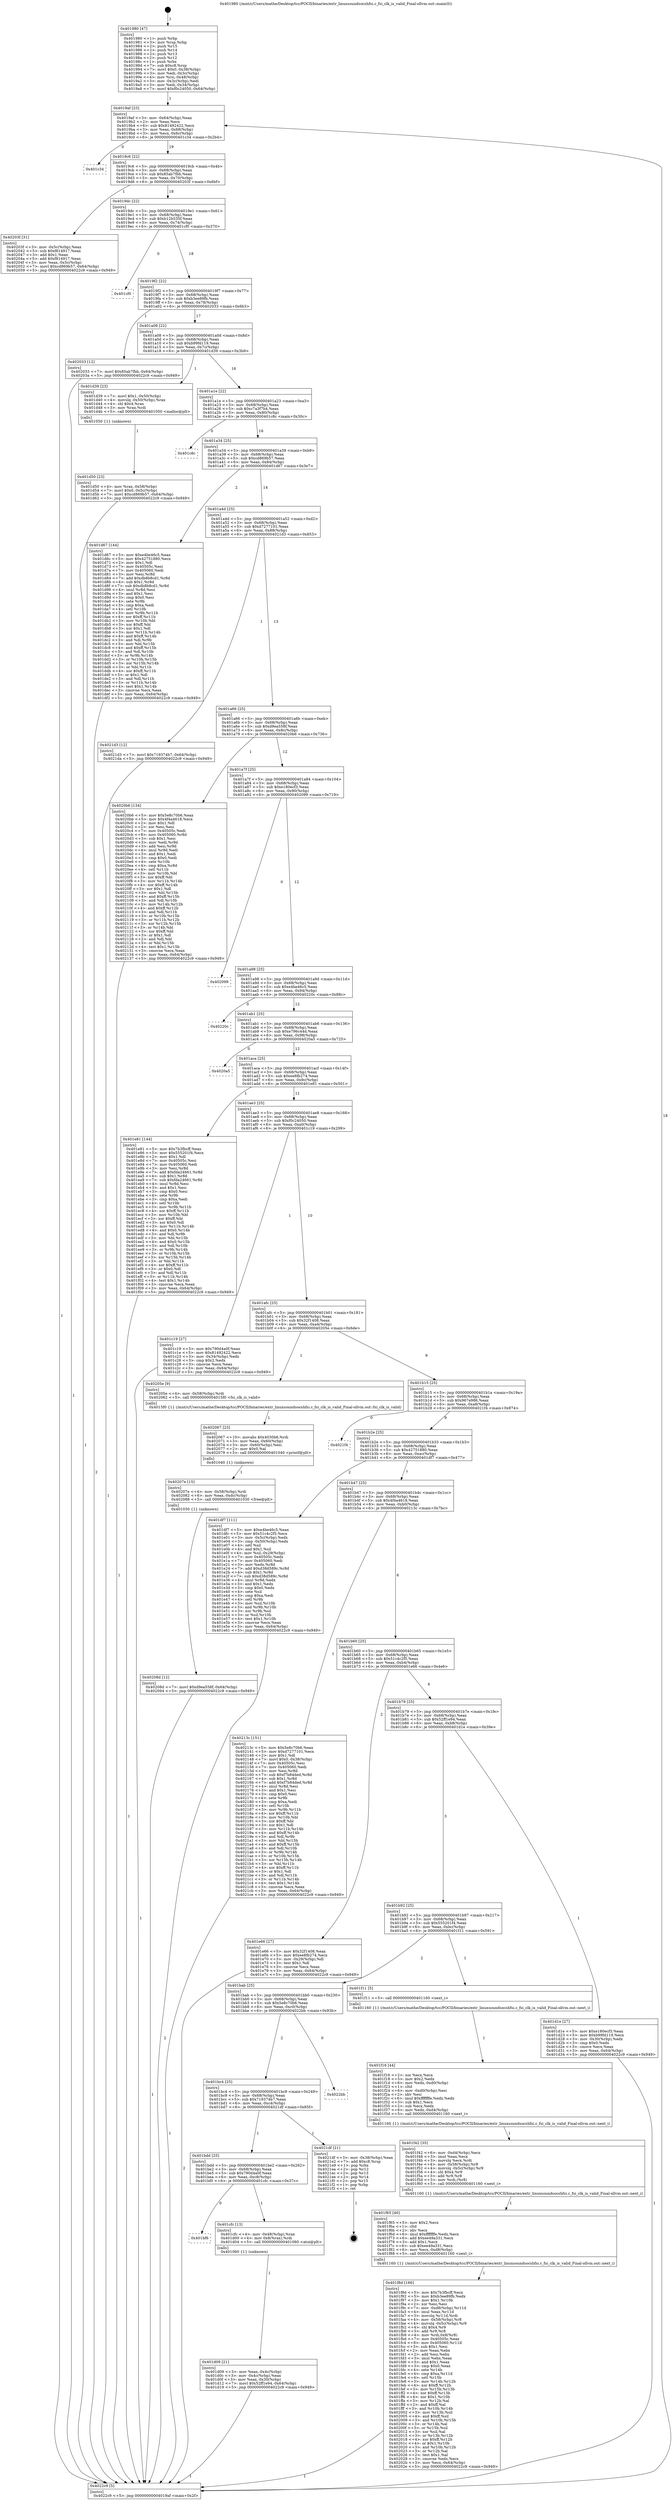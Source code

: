 digraph "0x401980" {
  label = "0x401980 (/mnt/c/Users/mathe/Desktop/tcc/POCII/binaries/extr_linuxsoundsocshfsi.c_fsi_clk_is_valid_Final-ollvm.out::main(0))"
  labelloc = "t"
  node[shape=record]

  Entry [label="",width=0.3,height=0.3,shape=circle,fillcolor=black,style=filled]
  "0x4019af" [label="{
     0x4019af [23]\l
     | [instrs]\l
     &nbsp;&nbsp;0x4019af \<+3\>: mov -0x64(%rbp),%eax\l
     &nbsp;&nbsp;0x4019b2 \<+2\>: mov %eax,%ecx\l
     &nbsp;&nbsp;0x4019b4 \<+6\>: sub $0x81492422,%ecx\l
     &nbsp;&nbsp;0x4019ba \<+3\>: mov %eax,-0x68(%rbp)\l
     &nbsp;&nbsp;0x4019bd \<+3\>: mov %ecx,-0x6c(%rbp)\l
     &nbsp;&nbsp;0x4019c0 \<+6\>: je 0000000000401c34 \<main+0x2b4\>\l
  }"]
  "0x401c34" [label="{
     0x401c34\l
  }", style=dashed]
  "0x4019c6" [label="{
     0x4019c6 [22]\l
     | [instrs]\l
     &nbsp;&nbsp;0x4019c6 \<+5\>: jmp 00000000004019cb \<main+0x4b\>\l
     &nbsp;&nbsp;0x4019cb \<+3\>: mov -0x68(%rbp),%eax\l
     &nbsp;&nbsp;0x4019ce \<+5\>: sub $0x85ab7fbb,%eax\l
     &nbsp;&nbsp;0x4019d3 \<+3\>: mov %eax,-0x70(%rbp)\l
     &nbsp;&nbsp;0x4019d6 \<+6\>: je 000000000040203f \<main+0x6bf\>\l
  }"]
  Exit [label="",width=0.3,height=0.3,shape=circle,fillcolor=black,style=filled,peripheries=2]
  "0x40203f" [label="{
     0x40203f [31]\l
     | [instrs]\l
     &nbsp;&nbsp;0x40203f \<+3\>: mov -0x5c(%rbp),%eax\l
     &nbsp;&nbsp;0x402042 \<+5\>: sub $0xf814917,%eax\l
     &nbsp;&nbsp;0x402047 \<+3\>: add $0x1,%eax\l
     &nbsp;&nbsp;0x40204a \<+5\>: add $0xf814917,%eax\l
     &nbsp;&nbsp;0x40204f \<+3\>: mov %eax,-0x5c(%rbp)\l
     &nbsp;&nbsp;0x402052 \<+7\>: movl $0xcd869b57,-0x64(%rbp)\l
     &nbsp;&nbsp;0x402059 \<+5\>: jmp 00000000004022c9 \<main+0x949\>\l
  }"]
  "0x4019dc" [label="{
     0x4019dc [22]\l
     | [instrs]\l
     &nbsp;&nbsp;0x4019dc \<+5\>: jmp 00000000004019e1 \<main+0x61\>\l
     &nbsp;&nbsp;0x4019e1 \<+3\>: mov -0x68(%rbp),%eax\l
     &nbsp;&nbsp;0x4019e4 \<+5\>: sub $0xb12b535f,%eax\l
     &nbsp;&nbsp;0x4019e9 \<+3\>: mov %eax,-0x74(%rbp)\l
     &nbsp;&nbsp;0x4019ec \<+6\>: je 0000000000401cf0 \<main+0x370\>\l
  }"]
  "0x40208d" [label="{
     0x40208d [12]\l
     | [instrs]\l
     &nbsp;&nbsp;0x40208d \<+7\>: movl $0xd9ea558f,-0x64(%rbp)\l
     &nbsp;&nbsp;0x402094 \<+5\>: jmp 00000000004022c9 \<main+0x949\>\l
  }"]
  "0x401cf0" [label="{
     0x401cf0\l
  }", style=dashed]
  "0x4019f2" [label="{
     0x4019f2 [22]\l
     | [instrs]\l
     &nbsp;&nbsp;0x4019f2 \<+5\>: jmp 00000000004019f7 \<main+0x77\>\l
     &nbsp;&nbsp;0x4019f7 \<+3\>: mov -0x68(%rbp),%eax\l
     &nbsp;&nbsp;0x4019fa \<+5\>: sub $0xb3ee89fb,%eax\l
     &nbsp;&nbsp;0x4019ff \<+3\>: mov %eax,-0x78(%rbp)\l
     &nbsp;&nbsp;0x401a02 \<+6\>: je 0000000000402033 \<main+0x6b3\>\l
  }"]
  "0x40207e" [label="{
     0x40207e [15]\l
     | [instrs]\l
     &nbsp;&nbsp;0x40207e \<+4\>: mov -0x58(%rbp),%rdi\l
     &nbsp;&nbsp;0x402082 \<+6\>: mov %eax,-0xdc(%rbp)\l
     &nbsp;&nbsp;0x402088 \<+5\>: call 0000000000401030 \<free@plt\>\l
     | [calls]\l
     &nbsp;&nbsp;0x401030 \{1\} (unknown)\l
  }"]
  "0x402033" [label="{
     0x402033 [12]\l
     | [instrs]\l
     &nbsp;&nbsp;0x402033 \<+7\>: movl $0x85ab7fbb,-0x64(%rbp)\l
     &nbsp;&nbsp;0x40203a \<+5\>: jmp 00000000004022c9 \<main+0x949\>\l
  }"]
  "0x401a08" [label="{
     0x401a08 [22]\l
     | [instrs]\l
     &nbsp;&nbsp;0x401a08 \<+5\>: jmp 0000000000401a0d \<main+0x8d\>\l
     &nbsp;&nbsp;0x401a0d \<+3\>: mov -0x68(%rbp),%eax\l
     &nbsp;&nbsp;0x401a10 \<+5\>: sub $0xb99fd119,%eax\l
     &nbsp;&nbsp;0x401a15 \<+3\>: mov %eax,-0x7c(%rbp)\l
     &nbsp;&nbsp;0x401a18 \<+6\>: je 0000000000401d39 \<main+0x3b9\>\l
  }"]
  "0x402067" [label="{
     0x402067 [23]\l
     | [instrs]\l
     &nbsp;&nbsp;0x402067 \<+10\>: movabs $0x4030b6,%rdi\l
     &nbsp;&nbsp;0x402071 \<+3\>: mov %eax,-0x60(%rbp)\l
     &nbsp;&nbsp;0x402074 \<+3\>: mov -0x60(%rbp),%esi\l
     &nbsp;&nbsp;0x402077 \<+2\>: mov $0x0,%al\l
     &nbsp;&nbsp;0x402079 \<+5\>: call 0000000000401040 \<printf@plt\>\l
     | [calls]\l
     &nbsp;&nbsp;0x401040 \{1\} (unknown)\l
  }"]
  "0x401d39" [label="{
     0x401d39 [23]\l
     | [instrs]\l
     &nbsp;&nbsp;0x401d39 \<+7\>: movl $0x1,-0x50(%rbp)\l
     &nbsp;&nbsp;0x401d40 \<+4\>: movslq -0x50(%rbp),%rax\l
     &nbsp;&nbsp;0x401d44 \<+4\>: shl $0x4,%rax\l
     &nbsp;&nbsp;0x401d48 \<+3\>: mov %rax,%rdi\l
     &nbsp;&nbsp;0x401d4b \<+5\>: call 0000000000401050 \<malloc@plt\>\l
     | [calls]\l
     &nbsp;&nbsp;0x401050 \{1\} (unknown)\l
  }"]
  "0x401a1e" [label="{
     0x401a1e [22]\l
     | [instrs]\l
     &nbsp;&nbsp;0x401a1e \<+5\>: jmp 0000000000401a23 \<main+0xa3\>\l
     &nbsp;&nbsp;0x401a23 \<+3\>: mov -0x68(%rbp),%eax\l
     &nbsp;&nbsp;0x401a26 \<+5\>: sub $0xc7a3f7b4,%eax\l
     &nbsp;&nbsp;0x401a2b \<+3\>: mov %eax,-0x80(%rbp)\l
     &nbsp;&nbsp;0x401a2e \<+6\>: je 0000000000401c8c \<main+0x30c\>\l
  }"]
  "0x401f8d" [label="{
     0x401f8d [166]\l
     | [instrs]\l
     &nbsp;&nbsp;0x401f8d \<+5\>: mov $0x7b3fbcff,%ecx\l
     &nbsp;&nbsp;0x401f92 \<+5\>: mov $0xb3ee89fb,%edx\l
     &nbsp;&nbsp;0x401f97 \<+3\>: mov $0x1,%r10b\l
     &nbsp;&nbsp;0x401f9a \<+2\>: xor %esi,%esi\l
     &nbsp;&nbsp;0x401f9c \<+7\>: mov -0xd8(%rbp),%r11d\l
     &nbsp;&nbsp;0x401fa3 \<+4\>: imul %eax,%r11d\l
     &nbsp;&nbsp;0x401fa7 \<+3\>: movslq %r11d,%rdi\l
     &nbsp;&nbsp;0x401faa \<+4\>: mov -0x58(%rbp),%r8\l
     &nbsp;&nbsp;0x401fae \<+4\>: movslq -0x5c(%rbp),%r9\l
     &nbsp;&nbsp;0x401fb2 \<+4\>: shl $0x4,%r9\l
     &nbsp;&nbsp;0x401fb6 \<+3\>: add %r9,%r8\l
     &nbsp;&nbsp;0x401fb9 \<+4\>: mov %rdi,0x8(%r8)\l
     &nbsp;&nbsp;0x401fbd \<+7\>: mov 0x40505c,%eax\l
     &nbsp;&nbsp;0x401fc4 \<+8\>: mov 0x405060,%r11d\l
     &nbsp;&nbsp;0x401fcc \<+3\>: sub $0x1,%esi\l
     &nbsp;&nbsp;0x401fcf \<+2\>: mov %eax,%ebx\l
     &nbsp;&nbsp;0x401fd1 \<+2\>: add %esi,%ebx\l
     &nbsp;&nbsp;0x401fd3 \<+3\>: imul %ebx,%eax\l
     &nbsp;&nbsp;0x401fd6 \<+3\>: and $0x1,%eax\l
     &nbsp;&nbsp;0x401fd9 \<+3\>: cmp $0x0,%eax\l
     &nbsp;&nbsp;0x401fdc \<+4\>: sete %r14b\l
     &nbsp;&nbsp;0x401fe0 \<+4\>: cmp $0xa,%r11d\l
     &nbsp;&nbsp;0x401fe4 \<+4\>: setl %r15b\l
     &nbsp;&nbsp;0x401fe8 \<+3\>: mov %r14b,%r12b\l
     &nbsp;&nbsp;0x401feb \<+4\>: xor $0xff,%r12b\l
     &nbsp;&nbsp;0x401fef \<+3\>: mov %r15b,%r13b\l
     &nbsp;&nbsp;0x401ff2 \<+4\>: xor $0xff,%r13b\l
     &nbsp;&nbsp;0x401ff6 \<+4\>: xor $0x1,%r10b\l
     &nbsp;&nbsp;0x401ffa \<+3\>: mov %r12b,%al\l
     &nbsp;&nbsp;0x401ffd \<+2\>: and $0xff,%al\l
     &nbsp;&nbsp;0x401fff \<+3\>: and %r10b,%r14b\l
     &nbsp;&nbsp;0x402002 \<+3\>: mov %r13b,%sil\l
     &nbsp;&nbsp;0x402005 \<+4\>: and $0xff,%sil\l
     &nbsp;&nbsp;0x402009 \<+3\>: and %r10b,%r15b\l
     &nbsp;&nbsp;0x40200c \<+3\>: or %r14b,%al\l
     &nbsp;&nbsp;0x40200f \<+3\>: or %r15b,%sil\l
     &nbsp;&nbsp;0x402012 \<+3\>: xor %sil,%al\l
     &nbsp;&nbsp;0x402015 \<+3\>: or %r13b,%r12b\l
     &nbsp;&nbsp;0x402018 \<+4\>: xor $0xff,%r12b\l
     &nbsp;&nbsp;0x40201c \<+4\>: or $0x1,%r10b\l
     &nbsp;&nbsp;0x402020 \<+3\>: and %r10b,%r12b\l
     &nbsp;&nbsp;0x402023 \<+3\>: or %r12b,%al\l
     &nbsp;&nbsp;0x402026 \<+2\>: test $0x1,%al\l
     &nbsp;&nbsp;0x402028 \<+3\>: cmovne %edx,%ecx\l
     &nbsp;&nbsp;0x40202b \<+3\>: mov %ecx,-0x64(%rbp)\l
     &nbsp;&nbsp;0x40202e \<+5\>: jmp 00000000004022c9 \<main+0x949\>\l
  }"]
  "0x401c8c" [label="{
     0x401c8c\l
  }", style=dashed]
  "0x401a34" [label="{
     0x401a34 [25]\l
     | [instrs]\l
     &nbsp;&nbsp;0x401a34 \<+5\>: jmp 0000000000401a39 \<main+0xb9\>\l
     &nbsp;&nbsp;0x401a39 \<+3\>: mov -0x68(%rbp),%eax\l
     &nbsp;&nbsp;0x401a3c \<+5\>: sub $0xcd869b57,%eax\l
     &nbsp;&nbsp;0x401a41 \<+6\>: mov %eax,-0x84(%rbp)\l
     &nbsp;&nbsp;0x401a47 \<+6\>: je 0000000000401d67 \<main+0x3e7\>\l
  }"]
  "0x401f65" [label="{
     0x401f65 [40]\l
     | [instrs]\l
     &nbsp;&nbsp;0x401f65 \<+5\>: mov $0x2,%ecx\l
     &nbsp;&nbsp;0x401f6a \<+1\>: cltd\l
     &nbsp;&nbsp;0x401f6b \<+2\>: idiv %ecx\l
     &nbsp;&nbsp;0x401f6d \<+6\>: imul $0xfffffffe,%edx,%ecx\l
     &nbsp;&nbsp;0x401f73 \<+6\>: add $0xee49a331,%ecx\l
     &nbsp;&nbsp;0x401f79 \<+3\>: add $0x1,%ecx\l
     &nbsp;&nbsp;0x401f7c \<+6\>: sub $0xee49a331,%ecx\l
     &nbsp;&nbsp;0x401f82 \<+6\>: mov %ecx,-0xd8(%rbp)\l
     &nbsp;&nbsp;0x401f88 \<+5\>: call 0000000000401160 \<next_i\>\l
     | [calls]\l
     &nbsp;&nbsp;0x401160 \{1\} (/mnt/c/Users/mathe/Desktop/tcc/POCII/binaries/extr_linuxsoundsocshfsi.c_fsi_clk_is_valid_Final-ollvm.out::next_i)\l
  }"]
  "0x401d67" [label="{
     0x401d67 [144]\l
     | [instrs]\l
     &nbsp;&nbsp;0x401d67 \<+5\>: mov $0xe4be46c5,%eax\l
     &nbsp;&nbsp;0x401d6c \<+5\>: mov $0x42751880,%ecx\l
     &nbsp;&nbsp;0x401d71 \<+2\>: mov $0x1,%dl\l
     &nbsp;&nbsp;0x401d73 \<+7\>: mov 0x40505c,%esi\l
     &nbsp;&nbsp;0x401d7a \<+7\>: mov 0x405060,%edi\l
     &nbsp;&nbsp;0x401d81 \<+3\>: mov %esi,%r8d\l
     &nbsp;&nbsp;0x401d84 \<+7\>: add $0xdb8b8cd1,%r8d\l
     &nbsp;&nbsp;0x401d8b \<+4\>: sub $0x1,%r8d\l
     &nbsp;&nbsp;0x401d8f \<+7\>: sub $0xdb8b8cd1,%r8d\l
     &nbsp;&nbsp;0x401d96 \<+4\>: imul %r8d,%esi\l
     &nbsp;&nbsp;0x401d9a \<+3\>: and $0x1,%esi\l
     &nbsp;&nbsp;0x401d9d \<+3\>: cmp $0x0,%esi\l
     &nbsp;&nbsp;0x401da0 \<+4\>: sete %r9b\l
     &nbsp;&nbsp;0x401da4 \<+3\>: cmp $0xa,%edi\l
     &nbsp;&nbsp;0x401da7 \<+4\>: setl %r10b\l
     &nbsp;&nbsp;0x401dab \<+3\>: mov %r9b,%r11b\l
     &nbsp;&nbsp;0x401dae \<+4\>: xor $0xff,%r11b\l
     &nbsp;&nbsp;0x401db2 \<+3\>: mov %r10b,%bl\l
     &nbsp;&nbsp;0x401db5 \<+3\>: xor $0xff,%bl\l
     &nbsp;&nbsp;0x401db8 \<+3\>: xor $0x1,%dl\l
     &nbsp;&nbsp;0x401dbb \<+3\>: mov %r11b,%r14b\l
     &nbsp;&nbsp;0x401dbe \<+4\>: and $0xff,%r14b\l
     &nbsp;&nbsp;0x401dc2 \<+3\>: and %dl,%r9b\l
     &nbsp;&nbsp;0x401dc5 \<+3\>: mov %bl,%r15b\l
     &nbsp;&nbsp;0x401dc8 \<+4\>: and $0xff,%r15b\l
     &nbsp;&nbsp;0x401dcc \<+3\>: and %dl,%r10b\l
     &nbsp;&nbsp;0x401dcf \<+3\>: or %r9b,%r14b\l
     &nbsp;&nbsp;0x401dd2 \<+3\>: or %r10b,%r15b\l
     &nbsp;&nbsp;0x401dd5 \<+3\>: xor %r15b,%r14b\l
     &nbsp;&nbsp;0x401dd8 \<+3\>: or %bl,%r11b\l
     &nbsp;&nbsp;0x401ddb \<+4\>: xor $0xff,%r11b\l
     &nbsp;&nbsp;0x401ddf \<+3\>: or $0x1,%dl\l
     &nbsp;&nbsp;0x401de2 \<+3\>: and %dl,%r11b\l
     &nbsp;&nbsp;0x401de5 \<+3\>: or %r11b,%r14b\l
     &nbsp;&nbsp;0x401de8 \<+4\>: test $0x1,%r14b\l
     &nbsp;&nbsp;0x401dec \<+3\>: cmovne %ecx,%eax\l
     &nbsp;&nbsp;0x401def \<+3\>: mov %eax,-0x64(%rbp)\l
     &nbsp;&nbsp;0x401df2 \<+5\>: jmp 00000000004022c9 \<main+0x949\>\l
  }"]
  "0x401a4d" [label="{
     0x401a4d [25]\l
     | [instrs]\l
     &nbsp;&nbsp;0x401a4d \<+5\>: jmp 0000000000401a52 \<main+0xd2\>\l
     &nbsp;&nbsp;0x401a52 \<+3\>: mov -0x68(%rbp),%eax\l
     &nbsp;&nbsp;0x401a55 \<+5\>: sub $0xd7277101,%eax\l
     &nbsp;&nbsp;0x401a5a \<+6\>: mov %eax,-0x88(%rbp)\l
     &nbsp;&nbsp;0x401a60 \<+6\>: je 00000000004021d3 \<main+0x853\>\l
  }"]
  "0x401f42" [label="{
     0x401f42 [35]\l
     | [instrs]\l
     &nbsp;&nbsp;0x401f42 \<+6\>: mov -0xd4(%rbp),%ecx\l
     &nbsp;&nbsp;0x401f48 \<+3\>: imul %eax,%ecx\l
     &nbsp;&nbsp;0x401f4b \<+3\>: movslq %ecx,%rdi\l
     &nbsp;&nbsp;0x401f4e \<+4\>: mov -0x58(%rbp),%r8\l
     &nbsp;&nbsp;0x401f52 \<+4\>: movslq -0x5c(%rbp),%r9\l
     &nbsp;&nbsp;0x401f56 \<+4\>: shl $0x4,%r9\l
     &nbsp;&nbsp;0x401f5a \<+3\>: add %r9,%r8\l
     &nbsp;&nbsp;0x401f5d \<+3\>: mov %rdi,(%r8)\l
     &nbsp;&nbsp;0x401f60 \<+5\>: call 0000000000401160 \<next_i\>\l
     | [calls]\l
     &nbsp;&nbsp;0x401160 \{1\} (/mnt/c/Users/mathe/Desktop/tcc/POCII/binaries/extr_linuxsoundsocshfsi.c_fsi_clk_is_valid_Final-ollvm.out::next_i)\l
  }"]
  "0x4021d3" [label="{
     0x4021d3 [12]\l
     | [instrs]\l
     &nbsp;&nbsp;0x4021d3 \<+7\>: movl $0x719374b7,-0x64(%rbp)\l
     &nbsp;&nbsp;0x4021da \<+5\>: jmp 00000000004022c9 \<main+0x949\>\l
  }"]
  "0x401a66" [label="{
     0x401a66 [25]\l
     | [instrs]\l
     &nbsp;&nbsp;0x401a66 \<+5\>: jmp 0000000000401a6b \<main+0xeb\>\l
     &nbsp;&nbsp;0x401a6b \<+3\>: mov -0x68(%rbp),%eax\l
     &nbsp;&nbsp;0x401a6e \<+5\>: sub $0xd9ea558f,%eax\l
     &nbsp;&nbsp;0x401a73 \<+6\>: mov %eax,-0x8c(%rbp)\l
     &nbsp;&nbsp;0x401a79 \<+6\>: je 00000000004020b6 \<main+0x736\>\l
  }"]
  "0x401f16" [label="{
     0x401f16 [44]\l
     | [instrs]\l
     &nbsp;&nbsp;0x401f16 \<+2\>: xor %ecx,%ecx\l
     &nbsp;&nbsp;0x401f18 \<+5\>: mov $0x2,%edx\l
     &nbsp;&nbsp;0x401f1d \<+6\>: mov %edx,-0xd0(%rbp)\l
     &nbsp;&nbsp;0x401f23 \<+1\>: cltd\l
     &nbsp;&nbsp;0x401f24 \<+6\>: mov -0xd0(%rbp),%esi\l
     &nbsp;&nbsp;0x401f2a \<+2\>: idiv %esi\l
     &nbsp;&nbsp;0x401f2c \<+6\>: imul $0xfffffffe,%edx,%edx\l
     &nbsp;&nbsp;0x401f32 \<+3\>: sub $0x1,%ecx\l
     &nbsp;&nbsp;0x401f35 \<+2\>: sub %ecx,%edx\l
     &nbsp;&nbsp;0x401f37 \<+6\>: mov %edx,-0xd4(%rbp)\l
     &nbsp;&nbsp;0x401f3d \<+5\>: call 0000000000401160 \<next_i\>\l
     | [calls]\l
     &nbsp;&nbsp;0x401160 \{1\} (/mnt/c/Users/mathe/Desktop/tcc/POCII/binaries/extr_linuxsoundsocshfsi.c_fsi_clk_is_valid_Final-ollvm.out::next_i)\l
  }"]
  "0x4020b6" [label="{
     0x4020b6 [134]\l
     | [instrs]\l
     &nbsp;&nbsp;0x4020b6 \<+5\>: mov $0x5e8c70b6,%eax\l
     &nbsp;&nbsp;0x4020bb \<+5\>: mov $0x4f4a4618,%ecx\l
     &nbsp;&nbsp;0x4020c0 \<+2\>: mov $0x1,%dl\l
     &nbsp;&nbsp;0x4020c2 \<+2\>: xor %esi,%esi\l
     &nbsp;&nbsp;0x4020c4 \<+7\>: mov 0x40505c,%edi\l
     &nbsp;&nbsp;0x4020cb \<+8\>: mov 0x405060,%r8d\l
     &nbsp;&nbsp;0x4020d3 \<+3\>: sub $0x1,%esi\l
     &nbsp;&nbsp;0x4020d6 \<+3\>: mov %edi,%r9d\l
     &nbsp;&nbsp;0x4020d9 \<+3\>: add %esi,%r9d\l
     &nbsp;&nbsp;0x4020dc \<+4\>: imul %r9d,%edi\l
     &nbsp;&nbsp;0x4020e0 \<+3\>: and $0x1,%edi\l
     &nbsp;&nbsp;0x4020e3 \<+3\>: cmp $0x0,%edi\l
     &nbsp;&nbsp;0x4020e6 \<+4\>: sete %r10b\l
     &nbsp;&nbsp;0x4020ea \<+4\>: cmp $0xa,%r8d\l
     &nbsp;&nbsp;0x4020ee \<+4\>: setl %r11b\l
     &nbsp;&nbsp;0x4020f2 \<+3\>: mov %r10b,%bl\l
     &nbsp;&nbsp;0x4020f5 \<+3\>: xor $0xff,%bl\l
     &nbsp;&nbsp;0x4020f8 \<+3\>: mov %r11b,%r14b\l
     &nbsp;&nbsp;0x4020fb \<+4\>: xor $0xff,%r14b\l
     &nbsp;&nbsp;0x4020ff \<+3\>: xor $0x1,%dl\l
     &nbsp;&nbsp;0x402102 \<+3\>: mov %bl,%r15b\l
     &nbsp;&nbsp;0x402105 \<+4\>: and $0xff,%r15b\l
     &nbsp;&nbsp;0x402109 \<+3\>: and %dl,%r10b\l
     &nbsp;&nbsp;0x40210c \<+3\>: mov %r14b,%r12b\l
     &nbsp;&nbsp;0x40210f \<+4\>: and $0xff,%r12b\l
     &nbsp;&nbsp;0x402113 \<+3\>: and %dl,%r11b\l
     &nbsp;&nbsp;0x402116 \<+3\>: or %r10b,%r15b\l
     &nbsp;&nbsp;0x402119 \<+3\>: or %r11b,%r12b\l
     &nbsp;&nbsp;0x40211c \<+3\>: xor %r12b,%r15b\l
     &nbsp;&nbsp;0x40211f \<+3\>: or %r14b,%bl\l
     &nbsp;&nbsp;0x402122 \<+3\>: xor $0xff,%bl\l
     &nbsp;&nbsp;0x402125 \<+3\>: or $0x1,%dl\l
     &nbsp;&nbsp;0x402128 \<+2\>: and %dl,%bl\l
     &nbsp;&nbsp;0x40212a \<+3\>: or %bl,%r15b\l
     &nbsp;&nbsp;0x40212d \<+4\>: test $0x1,%r15b\l
     &nbsp;&nbsp;0x402131 \<+3\>: cmovne %ecx,%eax\l
     &nbsp;&nbsp;0x402134 \<+3\>: mov %eax,-0x64(%rbp)\l
     &nbsp;&nbsp;0x402137 \<+5\>: jmp 00000000004022c9 \<main+0x949\>\l
  }"]
  "0x401a7f" [label="{
     0x401a7f [25]\l
     | [instrs]\l
     &nbsp;&nbsp;0x401a7f \<+5\>: jmp 0000000000401a84 \<main+0x104\>\l
     &nbsp;&nbsp;0x401a84 \<+3\>: mov -0x68(%rbp),%eax\l
     &nbsp;&nbsp;0x401a87 \<+5\>: sub $0xe180ecf3,%eax\l
     &nbsp;&nbsp;0x401a8c \<+6\>: mov %eax,-0x90(%rbp)\l
     &nbsp;&nbsp;0x401a92 \<+6\>: je 0000000000402099 \<main+0x719\>\l
  }"]
  "0x401d50" [label="{
     0x401d50 [23]\l
     | [instrs]\l
     &nbsp;&nbsp;0x401d50 \<+4\>: mov %rax,-0x58(%rbp)\l
     &nbsp;&nbsp;0x401d54 \<+7\>: movl $0x0,-0x5c(%rbp)\l
     &nbsp;&nbsp;0x401d5b \<+7\>: movl $0xcd869b57,-0x64(%rbp)\l
     &nbsp;&nbsp;0x401d62 \<+5\>: jmp 00000000004022c9 \<main+0x949\>\l
  }"]
  "0x402099" [label="{
     0x402099\l
  }", style=dashed]
  "0x401a98" [label="{
     0x401a98 [25]\l
     | [instrs]\l
     &nbsp;&nbsp;0x401a98 \<+5\>: jmp 0000000000401a9d \<main+0x11d\>\l
     &nbsp;&nbsp;0x401a9d \<+3\>: mov -0x68(%rbp),%eax\l
     &nbsp;&nbsp;0x401aa0 \<+5\>: sub $0xe4be46c5,%eax\l
     &nbsp;&nbsp;0x401aa5 \<+6\>: mov %eax,-0x94(%rbp)\l
     &nbsp;&nbsp;0x401aab \<+6\>: je 000000000040220c \<main+0x88c\>\l
  }"]
  "0x401d09" [label="{
     0x401d09 [21]\l
     | [instrs]\l
     &nbsp;&nbsp;0x401d09 \<+3\>: mov %eax,-0x4c(%rbp)\l
     &nbsp;&nbsp;0x401d0c \<+3\>: mov -0x4c(%rbp),%eax\l
     &nbsp;&nbsp;0x401d0f \<+3\>: mov %eax,-0x30(%rbp)\l
     &nbsp;&nbsp;0x401d12 \<+7\>: movl $0x52ff1e94,-0x64(%rbp)\l
     &nbsp;&nbsp;0x401d19 \<+5\>: jmp 00000000004022c9 \<main+0x949\>\l
  }"]
  "0x40220c" [label="{
     0x40220c\l
  }", style=dashed]
  "0x401ab1" [label="{
     0x401ab1 [25]\l
     | [instrs]\l
     &nbsp;&nbsp;0x401ab1 \<+5\>: jmp 0000000000401ab6 \<main+0x136\>\l
     &nbsp;&nbsp;0x401ab6 \<+3\>: mov -0x68(%rbp),%eax\l
     &nbsp;&nbsp;0x401ab9 \<+5\>: sub $0xe796c44d,%eax\l
     &nbsp;&nbsp;0x401abe \<+6\>: mov %eax,-0x98(%rbp)\l
     &nbsp;&nbsp;0x401ac4 \<+6\>: je 00000000004020a5 \<main+0x725\>\l
  }"]
  "0x401bf6" [label="{
     0x401bf6\l
  }", style=dashed]
  "0x4020a5" [label="{
     0x4020a5\l
  }", style=dashed]
  "0x401aca" [label="{
     0x401aca [25]\l
     | [instrs]\l
     &nbsp;&nbsp;0x401aca \<+5\>: jmp 0000000000401acf \<main+0x14f\>\l
     &nbsp;&nbsp;0x401acf \<+3\>: mov -0x68(%rbp),%eax\l
     &nbsp;&nbsp;0x401ad2 \<+5\>: sub $0xee8fb274,%eax\l
     &nbsp;&nbsp;0x401ad7 \<+6\>: mov %eax,-0x9c(%rbp)\l
     &nbsp;&nbsp;0x401add \<+6\>: je 0000000000401e81 \<main+0x501\>\l
  }"]
  "0x401cfc" [label="{
     0x401cfc [13]\l
     | [instrs]\l
     &nbsp;&nbsp;0x401cfc \<+4\>: mov -0x48(%rbp),%rax\l
     &nbsp;&nbsp;0x401d00 \<+4\>: mov 0x8(%rax),%rdi\l
     &nbsp;&nbsp;0x401d04 \<+5\>: call 0000000000401060 \<atoi@plt\>\l
     | [calls]\l
     &nbsp;&nbsp;0x401060 \{1\} (unknown)\l
  }"]
  "0x401e81" [label="{
     0x401e81 [144]\l
     | [instrs]\l
     &nbsp;&nbsp;0x401e81 \<+5\>: mov $0x7b3fbcff,%eax\l
     &nbsp;&nbsp;0x401e86 \<+5\>: mov $0x555201f4,%ecx\l
     &nbsp;&nbsp;0x401e8b \<+2\>: mov $0x1,%dl\l
     &nbsp;&nbsp;0x401e8d \<+7\>: mov 0x40505c,%esi\l
     &nbsp;&nbsp;0x401e94 \<+7\>: mov 0x405060,%edi\l
     &nbsp;&nbsp;0x401e9b \<+3\>: mov %esi,%r8d\l
     &nbsp;&nbsp;0x401e9e \<+7\>: add $0xfda24661,%r8d\l
     &nbsp;&nbsp;0x401ea5 \<+4\>: sub $0x1,%r8d\l
     &nbsp;&nbsp;0x401ea9 \<+7\>: sub $0xfda24661,%r8d\l
     &nbsp;&nbsp;0x401eb0 \<+4\>: imul %r8d,%esi\l
     &nbsp;&nbsp;0x401eb4 \<+3\>: and $0x1,%esi\l
     &nbsp;&nbsp;0x401eb7 \<+3\>: cmp $0x0,%esi\l
     &nbsp;&nbsp;0x401eba \<+4\>: sete %r9b\l
     &nbsp;&nbsp;0x401ebe \<+3\>: cmp $0xa,%edi\l
     &nbsp;&nbsp;0x401ec1 \<+4\>: setl %r10b\l
     &nbsp;&nbsp;0x401ec5 \<+3\>: mov %r9b,%r11b\l
     &nbsp;&nbsp;0x401ec8 \<+4\>: xor $0xff,%r11b\l
     &nbsp;&nbsp;0x401ecc \<+3\>: mov %r10b,%bl\l
     &nbsp;&nbsp;0x401ecf \<+3\>: xor $0xff,%bl\l
     &nbsp;&nbsp;0x401ed2 \<+3\>: xor $0x0,%dl\l
     &nbsp;&nbsp;0x401ed5 \<+3\>: mov %r11b,%r14b\l
     &nbsp;&nbsp;0x401ed8 \<+4\>: and $0x0,%r14b\l
     &nbsp;&nbsp;0x401edc \<+3\>: and %dl,%r9b\l
     &nbsp;&nbsp;0x401edf \<+3\>: mov %bl,%r15b\l
     &nbsp;&nbsp;0x401ee2 \<+4\>: and $0x0,%r15b\l
     &nbsp;&nbsp;0x401ee6 \<+3\>: and %dl,%r10b\l
     &nbsp;&nbsp;0x401ee9 \<+3\>: or %r9b,%r14b\l
     &nbsp;&nbsp;0x401eec \<+3\>: or %r10b,%r15b\l
     &nbsp;&nbsp;0x401eef \<+3\>: xor %r15b,%r14b\l
     &nbsp;&nbsp;0x401ef2 \<+3\>: or %bl,%r11b\l
     &nbsp;&nbsp;0x401ef5 \<+4\>: xor $0xff,%r11b\l
     &nbsp;&nbsp;0x401ef9 \<+3\>: or $0x0,%dl\l
     &nbsp;&nbsp;0x401efc \<+3\>: and %dl,%r11b\l
     &nbsp;&nbsp;0x401eff \<+3\>: or %r11b,%r14b\l
     &nbsp;&nbsp;0x401f02 \<+4\>: test $0x1,%r14b\l
     &nbsp;&nbsp;0x401f06 \<+3\>: cmovne %ecx,%eax\l
     &nbsp;&nbsp;0x401f09 \<+3\>: mov %eax,-0x64(%rbp)\l
     &nbsp;&nbsp;0x401f0c \<+5\>: jmp 00000000004022c9 \<main+0x949\>\l
  }"]
  "0x401ae3" [label="{
     0x401ae3 [25]\l
     | [instrs]\l
     &nbsp;&nbsp;0x401ae3 \<+5\>: jmp 0000000000401ae8 \<main+0x168\>\l
     &nbsp;&nbsp;0x401ae8 \<+3\>: mov -0x68(%rbp),%eax\l
     &nbsp;&nbsp;0x401aeb \<+5\>: sub $0xf0c24050,%eax\l
     &nbsp;&nbsp;0x401af0 \<+6\>: mov %eax,-0xa0(%rbp)\l
     &nbsp;&nbsp;0x401af6 \<+6\>: je 0000000000401c19 \<main+0x299\>\l
  }"]
  "0x401bdd" [label="{
     0x401bdd [25]\l
     | [instrs]\l
     &nbsp;&nbsp;0x401bdd \<+5\>: jmp 0000000000401be2 \<main+0x262\>\l
     &nbsp;&nbsp;0x401be2 \<+3\>: mov -0x68(%rbp),%eax\l
     &nbsp;&nbsp;0x401be5 \<+5\>: sub $0x790d4a0f,%eax\l
     &nbsp;&nbsp;0x401bea \<+6\>: mov %eax,-0xc8(%rbp)\l
     &nbsp;&nbsp;0x401bf0 \<+6\>: je 0000000000401cfc \<main+0x37c\>\l
  }"]
  "0x401c19" [label="{
     0x401c19 [27]\l
     | [instrs]\l
     &nbsp;&nbsp;0x401c19 \<+5\>: mov $0x790d4a0f,%eax\l
     &nbsp;&nbsp;0x401c1e \<+5\>: mov $0x81492422,%ecx\l
     &nbsp;&nbsp;0x401c23 \<+3\>: mov -0x34(%rbp),%edx\l
     &nbsp;&nbsp;0x401c26 \<+3\>: cmp $0x2,%edx\l
     &nbsp;&nbsp;0x401c29 \<+3\>: cmovne %ecx,%eax\l
     &nbsp;&nbsp;0x401c2c \<+3\>: mov %eax,-0x64(%rbp)\l
     &nbsp;&nbsp;0x401c2f \<+5\>: jmp 00000000004022c9 \<main+0x949\>\l
  }"]
  "0x401afc" [label="{
     0x401afc [25]\l
     | [instrs]\l
     &nbsp;&nbsp;0x401afc \<+5\>: jmp 0000000000401b01 \<main+0x181\>\l
     &nbsp;&nbsp;0x401b01 \<+3\>: mov -0x68(%rbp),%eax\l
     &nbsp;&nbsp;0x401b04 \<+5\>: sub $0x32f1408,%eax\l
     &nbsp;&nbsp;0x401b09 \<+6\>: mov %eax,-0xa4(%rbp)\l
     &nbsp;&nbsp;0x401b0f \<+6\>: je 000000000040205e \<main+0x6de\>\l
  }"]
  "0x4022c9" [label="{
     0x4022c9 [5]\l
     | [instrs]\l
     &nbsp;&nbsp;0x4022c9 \<+5\>: jmp 00000000004019af \<main+0x2f\>\l
  }"]
  "0x401980" [label="{
     0x401980 [47]\l
     | [instrs]\l
     &nbsp;&nbsp;0x401980 \<+1\>: push %rbp\l
     &nbsp;&nbsp;0x401981 \<+3\>: mov %rsp,%rbp\l
     &nbsp;&nbsp;0x401984 \<+2\>: push %r15\l
     &nbsp;&nbsp;0x401986 \<+2\>: push %r14\l
     &nbsp;&nbsp;0x401988 \<+2\>: push %r13\l
     &nbsp;&nbsp;0x40198a \<+2\>: push %r12\l
     &nbsp;&nbsp;0x40198c \<+1\>: push %rbx\l
     &nbsp;&nbsp;0x40198d \<+7\>: sub $0xc8,%rsp\l
     &nbsp;&nbsp;0x401994 \<+7\>: movl $0x0,-0x38(%rbp)\l
     &nbsp;&nbsp;0x40199b \<+3\>: mov %edi,-0x3c(%rbp)\l
     &nbsp;&nbsp;0x40199e \<+4\>: mov %rsi,-0x48(%rbp)\l
     &nbsp;&nbsp;0x4019a2 \<+3\>: mov -0x3c(%rbp),%edi\l
     &nbsp;&nbsp;0x4019a5 \<+3\>: mov %edi,-0x34(%rbp)\l
     &nbsp;&nbsp;0x4019a8 \<+7\>: movl $0xf0c24050,-0x64(%rbp)\l
  }"]
  "0x4021df" [label="{
     0x4021df [21]\l
     | [instrs]\l
     &nbsp;&nbsp;0x4021df \<+3\>: mov -0x38(%rbp),%eax\l
     &nbsp;&nbsp;0x4021e2 \<+7\>: add $0xc8,%rsp\l
     &nbsp;&nbsp;0x4021e9 \<+1\>: pop %rbx\l
     &nbsp;&nbsp;0x4021ea \<+2\>: pop %r12\l
     &nbsp;&nbsp;0x4021ec \<+2\>: pop %r13\l
     &nbsp;&nbsp;0x4021ee \<+2\>: pop %r14\l
     &nbsp;&nbsp;0x4021f0 \<+2\>: pop %r15\l
     &nbsp;&nbsp;0x4021f2 \<+1\>: pop %rbp\l
     &nbsp;&nbsp;0x4021f3 \<+1\>: ret\l
  }"]
  "0x40205e" [label="{
     0x40205e [9]\l
     | [instrs]\l
     &nbsp;&nbsp;0x40205e \<+4\>: mov -0x58(%rbp),%rdi\l
     &nbsp;&nbsp;0x402062 \<+5\>: call 00000000004015f0 \<fsi_clk_is_valid\>\l
     | [calls]\l
     &nbsp;&nbsp;0x4015f0 \{1\} (/mnt/c/Users/mathe/Desktop/tcc/POCII/binaries/extr_linuxsoundsocshfsi.c_fsi_clk_is_valid_Final-ollvm.out::fsi_clk_is_valid)\l
  }"]
  "0x401b15" [label="{
     0x401b15 [25]\l
     | [instrs]\l
     &nbsp;&nbsp;0x401b15 \<+5\>: jmp 0000000000401b1a \<main+0x19a\>\l
     &nbsp;&nbsp;0x401b1a \<+3\>: mov -0x68(%rbp),%eax\l
     &nbsp;&nbsp;0x401b1d \<+5\>: sub $0x967e986,%eax\l
     &nbsp;&nbsp;0x401b22 \<+6\>: mov %eax,-0xa8(%rbp)\l
     &nbsp;&nbsp;0x401b28 \<+6\>: je 00000000004021f4 \<main+0x874\>\l
  }"]
  "0x401bc4" [label="{
     0x401bc4 [25]\l
     | [instrs]\l
     &nbsp;&nbsp;0x401bc4 \<+5\>: jmp 0000000000401bc9 \<main+0x249\>\l
     &nbsp;&nbsp;0x401bc9 \<+3\>: mov -0x68(%rbp),%eax\l
     &nbsp;&nbsp;0x401bcc \<+5\>: sub $0x719374b7,%eax\l
     &nbsp;&nbsp;0x401bd1 \<+6\>: mov %eax,-0xc4(%rbp)\l
     &nbsp;&nbsp;0x401bd7 \<+6\>: je 00000000004021df \<main+0x85f\>\l
  }"]
  "0x4021f4" [label="{
     0x4021f4\l
  }", style=dashed]
  "0x401b2e" [label="{
     0x401b2e [25]\l
     | [instrs]\l
     &nbsp;&nbsp;0x401b2e \<+5\>: jmp 0000000000401b33 \<main+0x1b3\>\l
     &nbsp;&nbsp;0x401b33 \<+3\>: mov -0x68(%rbp),%eax\l
     &nbsp;&nbsp;0x401b36 \<+5\>: sub $0x42751880,%eax\l
     &nbsp;&nbsp;0x401b3b \<+6\>: mov %eax,-0xac(%rbp)\l
     &nbsp;&nbsp;0x401b41 \<+6\>: je 0000000000401df7 \<main+0x477\>\l
  }"]
  "0x4022bb" [label="{
     0x4022bb\l
  }", style=dashed]
  "0x401df7" [label="{
     0x401df7 [111]\l
     | [instrs]\l
     &nbsp;&nbsp;0x401df7 \<+5\>: mov $0xe4be46c5,%eax\l
     &nbsp;&nbsp;0x401dfc \<+5\>: mov $0x51c4c2f5,%ecx\l
     &nbsp;&nbsp;0x401e01 \<+3\>: mov -0x5c(%rbp),%edx\l
     &nbsp;&nbsp;0x401e04 \<+3\>: cmp -0x50(%rbp),%edx\l
     &nbsp;&nbsp;0x401e07 \<+4\>: setl %sil\l
     &nbsp;&nbsp;0x401e0b \<+4\>: and $0x1,%sil\l
     &nbsp;&nbsp;0x401e0f \<+4\>: mov %sil,-0x29(%rbp)\l
     &nbsp;&nbsp;0x401e13 \<+7\>: mov 0x40505c,%edx\l
     &nbsp;&nbsp;0x401e1a \<+7\>: mov 0x405060,%edi\l
     &nbsp;&nbsp;0x401e21 \<+3\>: mov %edx,%r8d\l
     &nbsp;&nbsp;0x401e24 \<+7\>: add $0xd38d589c,%r8d\l
     &nbsp;&nbsp;0x401e2b \<+4\>: sub $0x1,%r8d\l
     &nbsp;&nbsp;0x401e2f \<+7\>: sub $0xd38d589c,%r8d\l
     &nbsp;&nbsp;0x401e36 \<+4\>: imul %r8d,%edx\l
     &nbsp;&nbsp;0x401e3a \<+3\>: and $0x1,%edx\l
     &nbsp;&nbsp;0x401e3d \<+3\>: cmp $0x0,%edx\l
     &nbsp;&nbsp;0x401e40 \<+4\>: sete %sil\l
     &nbsp;&nbsp;0x401e44 \<+3\>: cmp $0xa,%edi\l
     &nbsp;&nbsp;0x401e47 \<+4\>: setl %r9b\l
     &nbsp;&nbsp;0x401e4b \<+3\>: mov %sil,%r10b\l
     &nbsp;&nbsp;0x401e4e \<+3\>: and %r9b,%r10b\l
     &nbsp;&nbsp;0x401e51 \<+3\>: xor %r9b,%sil\l
     &nbsp;&nbsp;0x401e54 \<+3\>: or %sil,%r10b\l
     &nbsp;&nbsp;0x401e57 \<+4\>: test $0x1,%r10b\l
     &nbsp;&nbsp;0x401e5b \<+3\>: cmovne %ecx,%eax\l
     &nbsp;&nbsp;0x401e5e \<+3\>: mov %eax,-0x64(%rbp)\l
     &nbsp;&nbsp;0x401e61 \<+5\>: jmp 00000000004022c9 \<main+0x949\>\l
  }"]
  "0x401b47" [label="{
     0x401b47 [25]\l
     | [instrs]\l
     &nbsp;&nbsp;0x401b47 \<+5\>: jmp 0000000000401b4c \<main+0x1cc\>\l
     &nbsp;&nbsp;0x401b4c \<+3\>: mov -0x68(%rbp),%eax\l
     &nbsp;&nbsp;0x401b4f \<+5\>: sub $0x4f4a4618,%eax\l
     &nbsp;&nbsp;0x401b54 \<+6\>: mov %eax,-0xb0(%rbp)\l
     &nbsp;&nbsp;0x401b5a \<+6\>: je 000000000040213c \<main+0x7bc\>\l
  }"]
  "0x401bab" [label="{
     0x401bab [25]\l
     | [instrs]\l
     &nbsp;&nbsp;0x401bab \<+5\>: jmp 0000000000401bb0 \<main+0x230\>\l
     &nbsp;&nbsp;0x401bb0 \<+3\>: mov -0x68(%rbp),%eax\l
     &nbsp;&nbsp;0x401bb3 \<+5\>: sub $0x5e8c70b6,%eax\l
     &nbsp;&nbsp;0x401bb8 \<+6\>: mov %eax,-0xc0(%rbp)\l
     &nbsp;&nbsp;0x401bbe \<+6\>: je 00000000004022bb \<main+0x93b\>\l
  }"]
  "0x40213c" [label="{
     0x40213c [151]\l
     | [instrs]\l
     &nbsp;&nbsp;0x40213c \<+5\>: mov $0x5e8c70b6,%eax\l
     &nbsp;&nbsp;0x402141 \<+5\>: mov $0xd7277101,%ecx\l
     &nbsp;&nbsp;0x402146 \<+2\>: mov $0x1,%dl\l
     &nbsp;&nbsp;0x402148 \<+7\>: movl $0x0,-0x38(%rbp)\l
     &nbsp;&nbsp;0x40214f \<+7\>: mov 0x40505c,%esi\l
     &nbsp;&nbsp;0x402156 \<+7\>: mov 0x405060,%edi\l
     &nbsp;&nbsp;0x40215d \<+3\>: mov %esi,%r8d\l
     &nbsp;&nbsp;0x402160 \<+7\>: sub $0xf7b84ded,%r8d\l
     &nbsp;&nbsp;0x402167 \<+4\>: sub $0x1,%r8d\l
     &nbsp;&nbsp;0x40216b \<+7\>: add $0xf7b84ded,%r8d\l
     &nbsp;&nbsp;0x402172 \<+4\>: imul %r8d,%esi\l
     &nbsp;&nbsp;0x402176 \<+3\>: and $0x1,%esi\l
     &nbsp;&nbsp;0x402179 \<+3\>: cmp $0x0,%esi\l
     &nbsp;&nbsp;0x40217c \<+4\>: sete %r9b\l
     &nbsp;&nbsp;0x402180 \<+3\>: cmp $0xa,%edi\l
     &nbsp;&nbsp;0x402183 \<+4\>: setl %r10b\l
     &nbsp;&nbsp;0x402187 \<+3\>: mov %r9b,%r11b\l
     &nbsp;&nbsp;0x40218a \<+4\>: xor $0xff,%r11b\l
     &nbsp;&nbsp;0x40218e \<+3\>: mov %r10b,%bl\l
     &nbsp;&nbsp;0x402191 \<+3\>: xor $0xff,%bl\l
     &nbsp;&nbsp;0x402194 \<+3\>: xor $0x1,%dl\l
     &nbsp;&nbsp;0x402197 \<+3\>: mov %r11b,%r14b\l
     &nbsp;&nbsp;0x40219a \<+4\>: and $0xff,%r14b\l
     &nbsp;&nbsp;0x40219e \<+3\>: and %dl,%r9b\l
     &nbsp;&nbsp;0x4021a1 \<+3\>: mov %bl,%r15b\l
     &nbsp;&nbsp;0x4021a4 \<+4\>: and $0xff,%r15b\l
     &nbsp;&nbsp;0x4021a8 \<+3\>: and %dl,%r10b\l
     &nbsp;&nbsp;0x4021ab \<+3\>: or %r9b,%r14b\l
     &nbsp;&nbsp;0x4021ae \<+3\>: or %r10b,%r15b\l
     &nbsp;&nbsp;0x4021b1 \<+3\>: xor %r15b,%r14b\l
     &nbsp;&nbsp;0x4021b4 \<+3\>: or %bl,%r11b\l
     &nbsp;&nbsp;0x4021b7 \<+4\>: xor $0xff,%r11b\l
     &nbsp;&nbsp;0x4021bb \<+3\>: or $0x1,%dl\l
     &nbsp;&nbsp;0x4021be \<+3\>: and %dl,%r11b\l
     &nbsp;&nbsp;0x4021c1 \<+3\>: or %r11b,%r14b\l
     &nbsp;&nbsp;0x4021c4 \<+4\>: test $0x1,%r14b\l
     &nbsp;&nbsp;0x4021c8 \<+3\>: cmovne %ecx,%eax\l
     &nbsp;&nbsp;0x4021cb \<+3\>: mov %eax,-0x64(%rbp)\l
     &nbsp;&nbsp;0x4021ce \<+5\>: jmp 00000000004022c9 \<main+0x949\>\l
  }"]
  "0x401b60" [label="{
     0x401b60 [25]\l
     | [instrs]\l
     &nbsp;&nbsp;0x401b60 \<+5\>: jmp 0000000000401b65 \<main+0x1e5\>\l
     &nbsp;&nbsp;0x401b65 \<+3\>: mov -0x68(%rbp),%eax\l
     &nbsp;&nbsp;0x401b68 \<+5\>: sub $0x51c4c2f5,%eax\l
     &nbsp;&nbsp;0x401b6d \<+6\>: mov %eax,-0xb4(%rbp)\l
     &nbsp;&nbsp;0x401b73 \<+6\>: je 0000000000401e66 \<main+0x4e6\>\l
  }"]
  "0x401f11" [label="{
     0x401f11 [5]\l
     | [instrs]\l
     &nbsp;&nbsp;0x401f11 \<+5\>: call 0000000000401160 \<next_i\>\l
     | [calls]\l
     &nbsp;&nbsp;0x401160 \{1\} (/mnt/c/Users/mathe/Desktop/tcc/POCII/binaries/extr_linuxsoundsocshfsi.c_fsi_clk_is_valid_Final-ollvm.out::next_i)\l
  }"]
  "0x401e66" [label="{
     0x401e66 [27]\l
     | [instrs]\l
     &nbsp;&nbsp;0x401e66 \<+5\>: mov $0x32f1408,%eax\l
     &nbsp;&nbsp;0x401e6b \<+5\>: mov $0xee8fb274,%ecx\l
     &nbsp;&nbsp;0x401e70 \<+3\>: mov -0x29(%rbp),%dl\l
     &nbsp;&nbsp;0x401e73 \<+3\>: test $0x1,%dl\l
     &nbsp;&nbsp;0x401e76 \<+3\>: cmovne %ecx,%eax\l
     &nbsp;&nbsp;0x401e79 \<+3\>: mov %eax,-0x64(%rbp)\l
     &nbsp;&nbsp;0x401e7c \<+5\>: jmp 00000000004022c9 \<main+0x949\>\l
  }"]
  "0x401b79" [label="{
     0x401b79 [25]\l
     | [instrs]\l
     &nbsp;&nbsp;0x401b79 \<+5\>: jmp 0000000000401b7e \<main+0x1fe\>\l
     &nbsp;&nbsp;0x401b7e \<+3\>: mov -0x68(%rbp),%eax\l
     &nbsp;&nbsp;0x401b81 \<+5\>: sub $0x52ff1e94,%eax\l
     &nbsp;&nbsp;0x401b86 \<+6\>: mov %eax,-0xb8(%rbp)\l
     &nbsp;&nbsp;0x401b8c \<+6\>: je 0000000000401d1e \<main+0x39e\>\l
  }"]
  "0x401b92" [label="{
     0x401b92 [25]\l
     | [instrs]\l
     &nbsp;&nbsp;0x401b92 \<+5\>: jmp 0000000000401b97 \<main+0x217\>\l
     &nbsp;&nbsp;0x401b97 \<+3\>: mov -0x68(%rbp),%eax\l
     &nbsp;&nbsp;0x401b9a \<+5\>: sub $0x555201f4,%eax\l
     &nbsp;&nbsp;0x401b9f \<+6\>: mov %eax,-0xbc(%rbp)\l
     &nbsp;&nbsp;0x401ba5 \<+6\>: je 0000000000401f11 \<main+0x591\>\l
  }"]
  "0x401d1e" [label="{
     0x401d1e [27]\l
     | [instrs]\l
     &nbsp;&nbsp;0x401d1e \<+5\>: mov $0xe180ecf3,%eax\l
     &nbsp;&nbsp;0x401d23 \<+5\>: mov $0xb99fd119,%ecx\l
     &nbsp;&nbsp;0x401d28 \<+3\>: mov -0x30(%rbp),%edx\l
     &nbsp;&nbsp;0x401d2b \<+3\>: cmp $0x0,%edx\l
     &nbsp;&nbsp;0x401d2e \<+3\>: cmove %ecx,%eax\l
     &nbsp;&nbsp;0x401d31 \<+3\>: mov %eax,-0x64(%rbp)\l
     &nbsp;&nbsp;0x401d34 \<+5\>: jmp 00000000004022c9 \<main+0x949\>\l
  }"]
  Entry -> "0x401980" [label=" 1"]
  "0x4019af" -> "0x401c34" [label=" 0"]
  "0x4019af" -> "0x4019c6" [label=" 19"]
  "0x4021df" -> Exit [label=" 1"]
  "0x4019c6" -> "0x40203f" [label=" 1"]
  "0x4019c6" -> "0x4019dc" [label=" 18"]
  "0x4021d3" -> "0x4022c9" [label=" 1"]
  "0x4019dc" -> "0x401cf0" [label=" 0"]
  "0x4019dc" -> "0x4019f2" [label=" 18"]
  "0x40213c" -> "0x4022c9" [label=" 1"]
  "0x4019f2" -> "0x402033" [label=" 1"]
  "0x4019f2" -> "0x401a08" [label=" 17"]
  "0x4020b6" -> "0x4022c9" [label=" 1"]
  "0x401a08" -> "0x401d39" [label=" 1"]
  "0x401a08" -> "0x401a1e" [label=" 16"]
  "0x40208d" -> "0x4022c9" [label=" 1"]
  "0x401a1e" -> "0x401c8c" [label=" 0"]
  "0x401a1e" -> "0x401a34" [label=" 16"]
  "0x40207e" -> "0x40208d" [label=" 1"]
  "0x401a34" -> "0x401d67" [label=" 2"]
  "0x401a34" -> "0x401a4d" [label=" 14"]
  "0x402067" -> "0x40207e" [label=" 1"]
  "0x401a4d" -> "0x4021d3" [label=" 1"]
  "0x401a4d" -> "0x401a66" [label=" 13"]
  "0x40205e" -> "0x402067" [label=" 1"]
  "0x401a66" -> "0x4020b6" [label=" 1"]
  "0x401a66" -> "0x401a7f" [label=" 12"]
  "0x40203f" -> "0x4022c9" [label=" 1"]
  "0x401a7f" -> "0x402099" [label=" 0"]
  "0x401a7f" -> "0x401a98" [label=" 12"]
  "0x402033" -> "0x4022c9" [label=" 1"]
  "0x401a98" -> "0x40220c" [label=" 0"]
  "0x401a98" -> "0x401ab1" [label=" 12"]
  "0x401f8d" -> "0x4022c9" [label=" 1"]
  "0x401ab1" -> "0x4020a5" [label=" 0"]
  "0x401ab1" -> "0x401aca" [label=" 12"]
  "0x401f65" -> "0x401f8d" [label=" 1"]
  "0x401aca" -> "0x401e81" [label=" 1"]
  "0x401aca" -> "0x401ae3" [label=" 11"]
  "0x401f42" -> "0x401f65" [label=" 1"]
  "0x401ae3" -> "0x401c19" [label=" 1"]
  "0x401ae3" -> "0x401afc" [label=" 10"]
  "0x401c19" -> "0x4022c9" [label=" 1"]
  "0x401980" -> "0x4019af" [label=" 1"]
  "0x4022c9" -> "0x4019af" [label=" 18"]
  "0x401f11" -> "0x401f16" [label=" 1"]
  "0x401afc" -> "0x40205e" [label=" 1"]
  "0x401afc" -> "0x401b15" [label=" 9"]
  "0x401e81" -> "0x4022c9" [label=" 1"]
  "0x401b15" -> "0x4021f4" [label=" 0"]
  "0x401b15" -> "0x401b2e" [label=" 9"]
  "0x401df7" -> "0x4022c9" [label=" 2"]
  "0x401b2e" -> "0x401df7" [label=" 2"]
  "0x401b2e" -> "0x401b47" [label=" 7"]
  "0x401d67" -> "0x4022c9" [label=" 2"]
  "0x401b47" -> "0x40213c" [label=" 1"]
  "0x401b47" -> "0x401b60" [label=" 6"]
  "0x401d39" -> "0x401d50" [label=" 1"]
  "0x401b60" -> "0x401e66" [label=" 2"]
  "0x401b60" -> "0x401b79" [label=" 4"]
  "0x401d1e" -> "0x4022c9" [label=" 1"]
  "0x401b79" -> "0x401d1e" [label=" 1"]
  "0x401b79" -> "0x401b92" [label=" 3"]
  "0x401d09" -> "0x4022c9" [label=" 1"]
  "0x401b92" -> "0x401f11" [label=" 1"]
  "0x401b92" -> "0x401bab" [label=" 2"]
  "0x401d50" -> "0x4022c9" [label=" 1"]
  "0x401bab" -> "0x4022bb" [label=" 0"]
  "0x401bab" -> "0x401bc4" [label=" 2"]
  "0x401e66" -> "0x4022c9" [label=" 2"]
  "0x401bc4" -> "0x4021df" [label=" 1"]
  "0x401bc4" -> "0x401bdd" [label=" 1"]
  "0x401f16" -> "0x401f42" [label=" 1"]
  "0x401bdd" -> "0x401cfc" [label=" 1"]
  "0x401bdd" -> "0x401bf6" [label=" 0"]
  "0x401cfc" -> "0x401d09" [label=" 1"]
}
